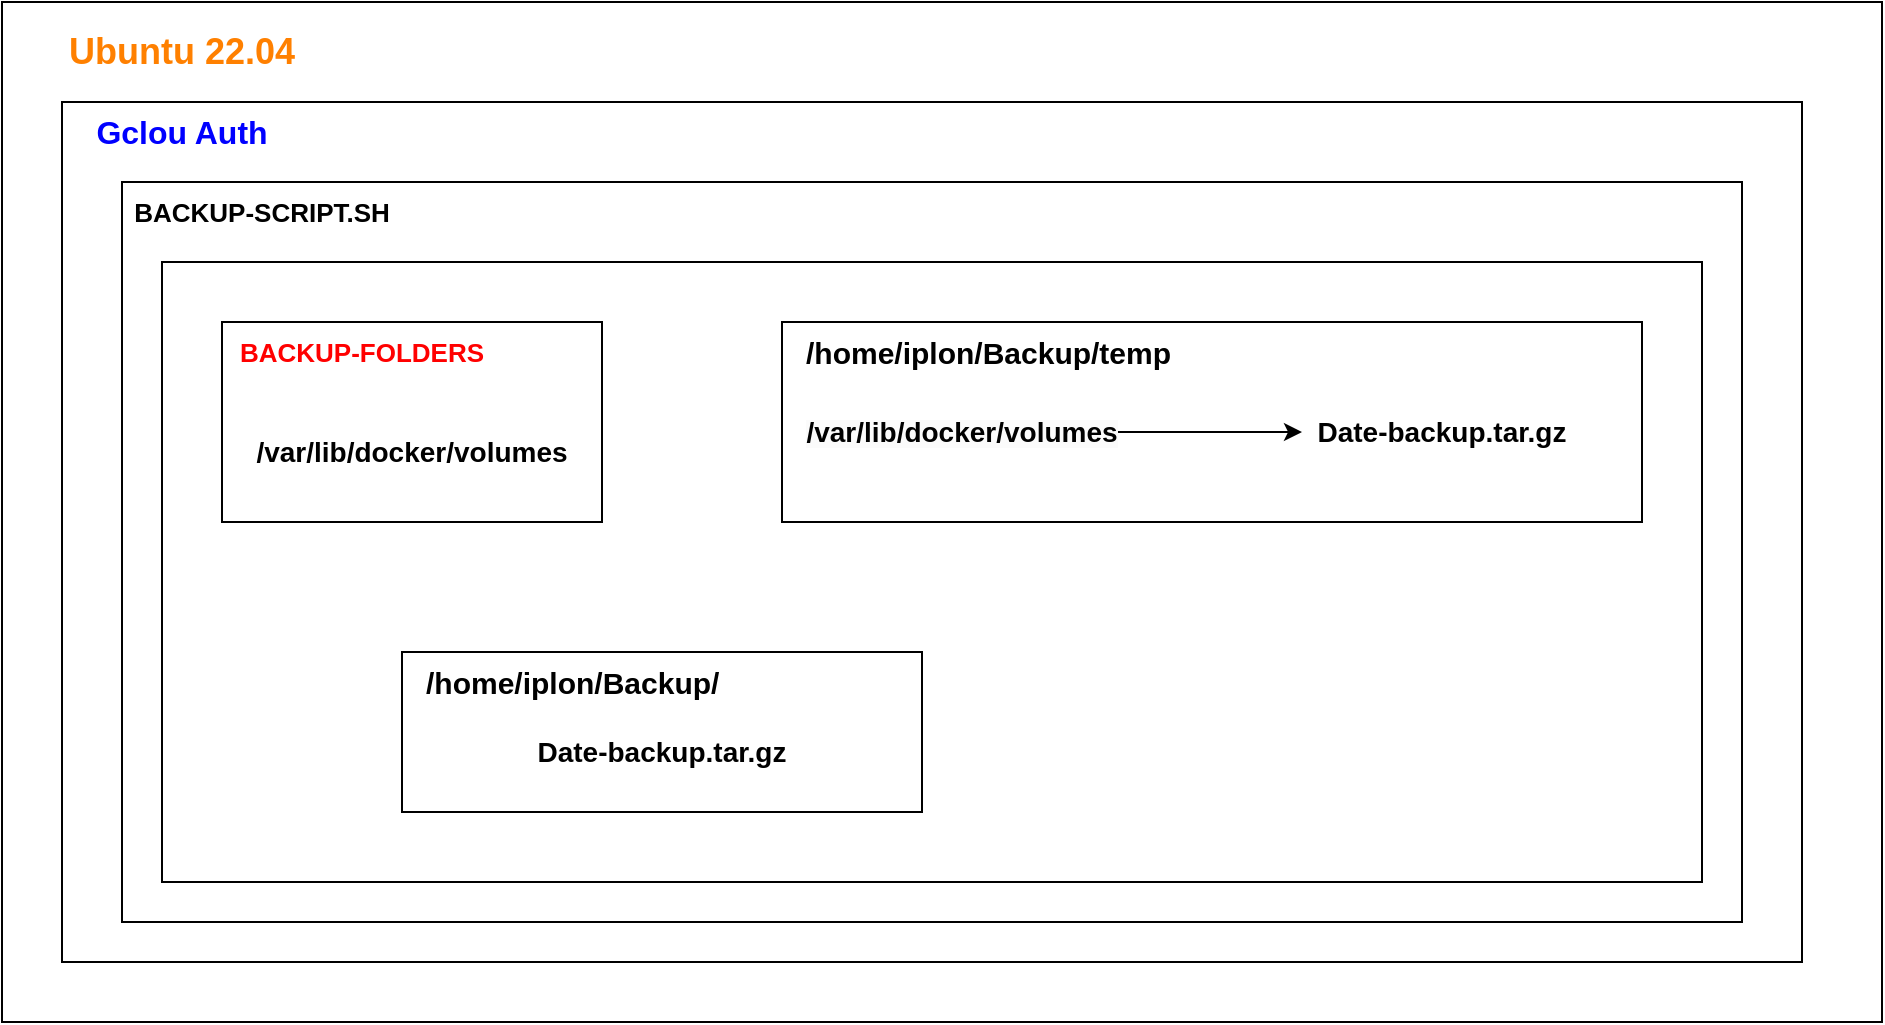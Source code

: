 <mxfile version="21.7.0" type="github">
  <diagram name="Page-1" id="9AsOzyfTxAAt59TYpuIn">
    <mxGraphModel dx="1434" dy="811" grid="1" gridSize="10" guides="1" tooltips="1" connect="1" arrows="1" fold="1" page="1" pageScale="1" pageWidth="827" pageHeight="1169" math="0" shadow="0">
      <root>
        <mxCell id="0" />
        <mxCell id="1" parent="0" />
        <mxCell id="MmiJt0va4LWQRkHMWDSl-2" value="" style="rounded=0;whiteSpace=wrap;html=1;" parent="1" vertex="1">
          <mxGeometry x="100" y="220" width="940" height="510" as="geometry" />
        </mxCell>
        <mxCell id="MmiJt0va4LWQRkHMWDSl-3" value="" style="rounded=0;whiteSpace=wrap;html=1;" parent="1" vertex="1">
          <mxGeometry x="130" y="270" width="870" height="430" as="geometry" />
        </mxCell>
        <mxCell id="MmiJt0va4LWQRkHMWDSl-5" value="&lt;b&gt;&lt;font color=&quot;#ff8000&quot; style=&quot;font-size: 18px;&quot;&gt;Ubuntu 22.04&lt;/font&gt;&lt;/b&gt;" style="text;html=1;strokeColor=none;fillColor=none;align=center;verticalAlign=middle;whiteSpace=wrap;rounded=0;" parent="1" vertex="1">
          <mxGeometry x="110" y="230" width="160" height="30" as="geometry" />
        </mxCell>
        <mxCell id="MmiJt0va4LWQRkHMWDSl-6" value="" style="rounded=0;whiteSpace=wrap;html=1;" parent="1" vertex="1">
          <mxGeometry x="160" y="310" width="810" height="370" as="geometry" />
        </mxCell>
        <mxCell id="MmiJt0va4LWQRkHMWDSl-7" value="&lt;b&gt;&lt;font color=&quot;#0000ff&quot; style=&quot;font-size: 16px;&quot;&gt;Gclou Auth&lt;/font&gt;&lt;/b&gt;" style="text;html=1;strokeColor=none;fillColor=none;align=center;verticalAlign=middle;whiteSpace=wrap;rounded=0;" parent="1" vertex="1">
          <mxGeometry x="130" y="270" width="120" height="30" as="geometry" />
        </mxCell>
        <mxCell id="MmiJt0va4LWQRkHMWDSl-8" value="" style="rounded=0;whiteSpace=wrap;html=1;" parent="1" vertex="1">
          <mxGeometry x="180" y="350" width="770" height="310" as="geometry" />
        </mxCell>
        <mxCell id="MmiJt0va4LWQRkHMWDSl-9" value="&lt;b&gt;&lt;font style=&quot;font-size: 13px;&quot;&gt;BACKUP-SCRIPT.SH&lt;/font&gt;&lt;/b&gt;" style="text;html=1;strokeColor=none;fillColor=none;align=center;verticalAlign=middle;whiteSpace=wrap;rounded=0;" parent="1" vertex="1">
          <mxGeometry x="160" y="310" width="140" height="30" as="geometry" />
        </mxCell>
        <mxCell id="WtYuY4UgmzVssFFDPIEh-1" value="" style="rounded=0;whiteSpace=wrap;html=1;" vertex="1" parent="1">
          <mxGeometry x="210" y="380" width="190" height="100" as="geometry" />
        </mxCell>
        <mxCell id="WtYuY4UgmzVssFFDPIEh-2" value="&lt;b&gt;&lt;font color=&quot;#ff0000&quot; style=&quot;font-size: 13px;&quot;&gt;BACKUP-FOLDERS&lt;/font&gt;&lt;/b&gt;" style="text;html=1;strokeColor=none;fillColor=none;align=center;verticalAlign=middle;whiteSpace=wrap;rounded=0;" vertex="1" parent="1">
          <mxGeometry x="210" y="380" width="140" height="30" as="geometry" />
        </mxCell>
        <mxCell id="WtYuY4UgmzVssFFDPIEh-3" value="&lt;b&gt;&lt;font style=&quot;font-size: 14px;&quot;&gt;/var/lib/docker/volumes&lt;/font&gt;&lt;/b&gt;" style="text;html=1;strokeColor=none;fillColor=none;align=center;verticalAlign=middle;whiteSpace=wrap;rounded=0;" vertex="1" parent="1">
          <mxGeometry x="235" y="430" width="140" height="30" as="geometry" />
        </mxCell>
        <mxCell id="WtYuY4UgmzVssFFDPIEh-4" value="" style="rounded=0;whiteSpace=wrap;html=1;" vertex="1" parent="1">
          <mxGeometry x="490" y="380" width="430" height="100" as="geometry" />
        </mxCell>
        <mxCell id="WtYuY4UgmzVssFFDPIEh-6" value="&lt;b&gt;&lt;font style=&quot;font-size: 15px;&quot;&gt;/home/iplon/Backup/temp&lt;/font&gt;&lt;/b&gt;" style="text;html=1;strokeColor=none;fillColor=none;align=left;verticalAlign=middle;whiteSpace=wrap;rounded=0;" vertex="1" parent="1">
          <mxGeometry x="500" y="380" width="230" height="30" as="geometry" />
        </mxCell>
        <mxCell id="WtYuY4UgmzVssFFDPIEh-9" style="edgeStyle=orthogonalEdgeStyle;rounded=0;orthogonalLoop=1;jettySize=auto;html=1;" edge="1" parent="1" source="WtYuY4UgmzVssFFDPIEh-7" target="WtYuY4UgmzVssFFDPIEh-8">
          <mxGeometry relative="1" as="geometry" />
        </mxCell>
        <mxCell id="WtYuY4UgmzVssFFDPIEh-7" value="&lt;b style=&quot;border-color: var(--border-color); color: rgb(0, 0, 0); font-family: Helvetica; font-size: 12px; font-style: normal; font-variant-ligatures: normal; font-variant-caps: normal; letter-spacing: normal; orphans: 2; text-align: center; text-indent: 0px; text-transform: none; widows: 2; word-spacing: 0px; -webkit-text-stroke-width: 0px; background-color: rgb(251, 251, 251); text-decoration-thickness: initial; text-decoration-style: initial; text-decoration-color: initial;&quot;&gt;&lt;font style=&quot;border-color: var(--border-color); font-size: 14px;&quot;&gt;/var/lib/docker/volumes&lt;/font&gt;&lt;/b&gt;" style="text;html=1;strokeColor=none;fillColor=none;align=center;verticalAlign=middle;whiteSpace=wrap;rounded=0;" vertex="1" parent="1">
          <mxGeometry x="510" y="420" width="140" height="30" as="geometry" />
        </mxCell>
        <mxCell id="WtYuY4UgmzVssFFDPIEh-8" value="&lt;span style=&quot;font-size: 14px;&quot;&gt;&lt;b&gt;Date-backup.tar.gz&lt;/b&gt;&lt;/span&gt;" style="text;html=1;strokeColor=none;fillColor=none;align=center;verticalAlign=middle;whiteSpace=wrap;rounded=0;" vertex="1" parent="1">
          <mxGeometry x="750" y="420" width="140" height="30" as="geometry" />
        </mxCell>
        <mxCell id="WtYuY4UgmzVssFFDPIEh-13" value="" style="group" vertex="1" connectable="0" parent="1">
          <mxGeometry x="300" y="545" width="260" height="80" as="geometry" />
        </mxCell>
        <mxCell id="WtYuY4UgmzVssFFDPIEh-10" value="" style="rounded=0;whiteSpace=wrap;html=1;" vertex="1" parent="WtYuY4UgmzVssFFDPIEh-13">
          <mxGeometry width="260" height="80" as="geometry" />
        </mxCell>
        <mxCell id="WtYuY4UgmzVssFFDPIEh-11" value="&lt;b&gt;&lt;font style=&quot;font-size: 15px;&quot;&gt;/home/iplon/Backup/&lt;/font&gt;&lt;/b&gt;" style="text;html=1;strokeColor=none;fillColor=none;align=left;verticalAlign=middle;whiteSpace=wrap;rounded=0;" vertex="1" parent="WtYuY4UgmzVssFFDPIEh-13">
          <mxGeometry x="10" width="230" height="30" as="geometry" />
        </mxCell>
        <mxCell id="WtYuY4UgmzVssFFDPIEh-12" value="&lt;span style=&quot;font-size: 14px;&quot;&gt;&lt;b&gt;Date-backup.tar.gz&lt;/b&gt;&lt;/span&gt;" style="text;html=1;strokeColor=none;fillColor=none;align=center;verticalAlign=middle;whiteSpace=wrap;rounded=0;" vertex="1" parent="WtYuY4UgmzVssFFDPIEh-13">
          <mxGeometry x="60" y="35" width="140" height="30" as="geometry" />
        </mxCell>
      </root>
    </mxGraphModel>
  </diagram>
</mxfile>
